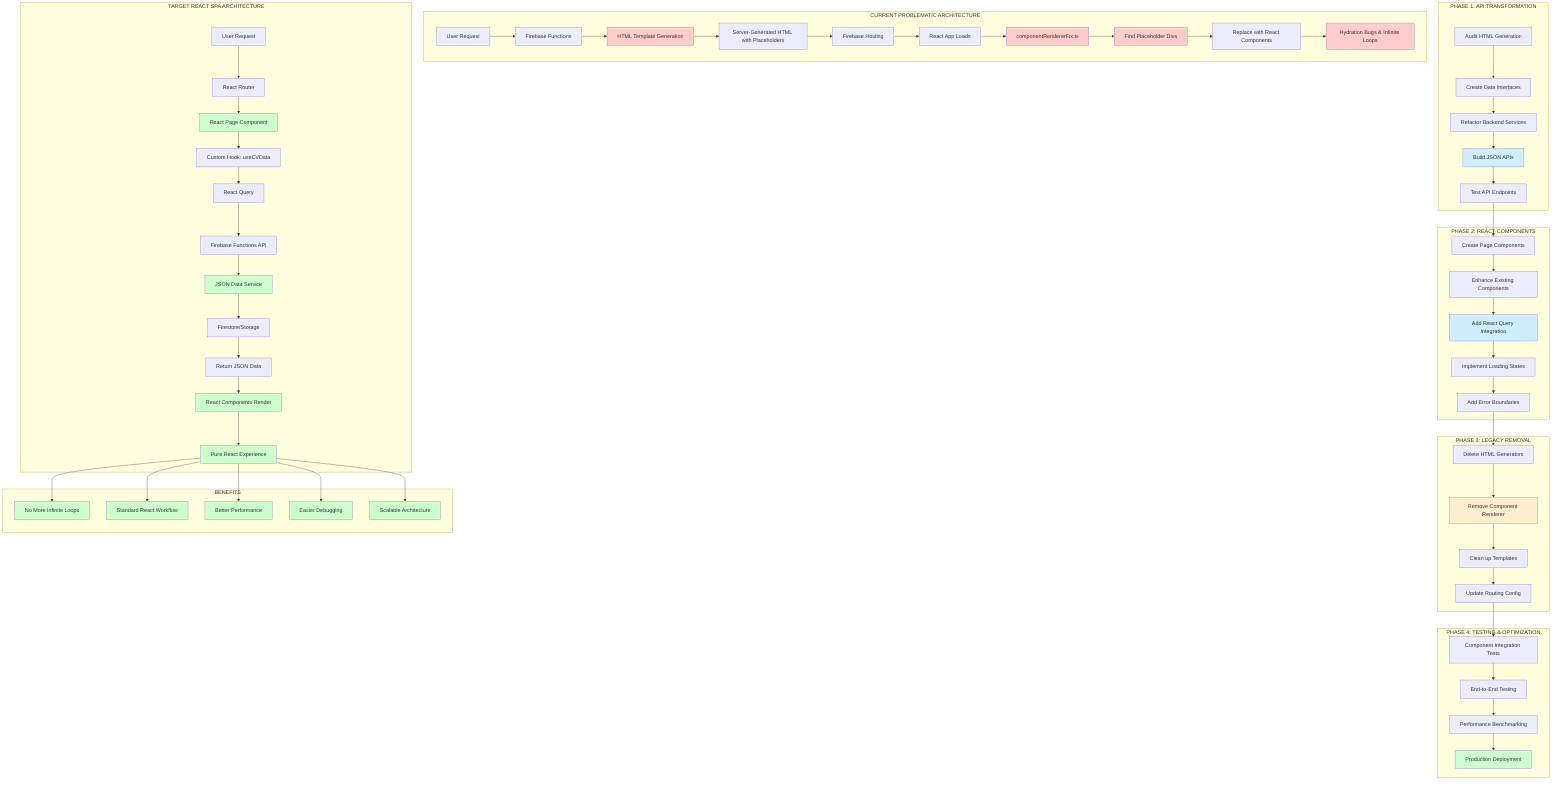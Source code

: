 graph TB
    subgraph "CURRENT PROBLEMATIC ARCHITECTURE"
        A[User Request] --> B[Firebase Functions]
        B --> C[HTML Template Generation]
        C --> D[Server-Generated HTML with Placeholders]
        D --> E[Firebase Hosting]
        E --> F[React App Loads]
        F --> G[componentRendererFix.ts]
        G --> H[Find Placeholder Divs]
        H --> I[Replace with React Components]
        I --> J[Hydration Bugs & Infinite Loops]
        
        style J fill:#ffcccc
        style C fill:#ffcccc
        style G fill:#ffcccc
        style H fill:#ffcccc
    end

    subgraph "TARGET REACT SPA ARCHITECTURE"
        K[User Request] --> L[React Router]
        L --> M[React Page Component]
        M --> N[Custom Hook: useCVData]
        N --> O[React Query]
        O --> P[Firebase Functions API]
        P --> Q[JSON Data Service]
        Q --> R[Firestore/Storage]
        R --> S[Return JSON Data]
        S --> T[React Components Render]
        T --> U[Pure React Experience]
        
        style U fill:#ccffcc
        style M fill:#ccffcc
        style Q fill:#ccffcc
        style T fill:#ccffcc
    end

    subgraph "PHASE 1: API TRANSFORMATION"
        V[Audit HTML Generation] --> W[Create Data Interfaces]
        W --> X[Refactor Backend Services]
        X --> Y[Build JSON APIs]
        Y --> Z[Test API Endpoints]
        
        style Y fill:#cceeff
    end

    subgraph "PHASE 2: REACT COMPONENTS"
        AA[Create Page Components] --> BB[Enhance Existing Components]
        BB --> CC[Add React Query Integration]
        CC --> DD[Implement Loading States]
        DD --> EE[Add Error Boundaries]
        
        style CC fill:#cceeff
    end

    subgraph "PHASE 3: LEGACY REMOVAL"
        FF[Delete HTML Generators] --> GG[Remove Component Renderer]
        GG --> HH[Clean up Templates]
        HH --> II[Update Routing Config]
        
        style GG fill:#ffeecc
    end

    subgraph "PHASE 4: TESTING & OPTIMIZATION"
        JJ[Component Integration Tests] --> KK[End-to-End Testing]
        KK --> LL[Performance Benchmarking]
        LL --> MM[Production Deployment]
        
        style MM fill:#ccffcc
    end

    %% Flow between phases
    Z --> AA
    EE --> FF  
    II --> JJ

    %% Key improvements
    subgraph "BENEFITS"
        NN[No More Infinite Loops]
        OO[Standard React Workflow]
        PP[Better Performance]
        QQ[Easier Debugging]
        RR[Scalable Architecture]
        
        style NN fill:#ccffcc
        style OO fill:#ccffcc
        style PP fill:#ccffcc
        style QQ fill:#ccffcc
        style RR fill:#ccffcc
    end

    U --> NN
    U --> OO
    U --> PP
    U --> QQ
    U --> RR